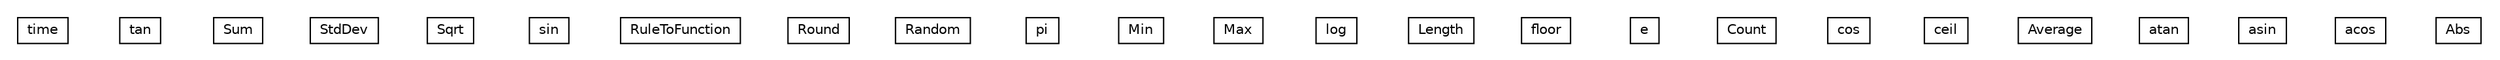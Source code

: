 #!/usr/local/bin/dot
#
# Class diagram 
# Generated by UMLGraph version R5_6 (http://www.umlgraph.org/)
#

digraph G {
	edge [fontname="Helvetica",fontsize=10,labelfontname="Helvetica",labelfontsize=10];
	node [fontname="Helvetica",fontsize=10,shape=plaintext];
	nodesep=0.25;
	ranksep=0.5;
	// jason.functions.time
	c3270 [label=<<table title="jason.functions.time" border="0" cellborder="1" cellspacing="0" cellpadding="2" port="p" href="./time.html">
		<tr><td><table border="0" cellspacing="0" cellpadding="1">
<tr><td align="center" balign="center"> time </td></tr>
		</table></td></tr>
		</table>>, URL="./time.html", fontname="Helvetica", fontcolor="black", fontsize=10.0];
	// jason.functions.tan
	c3271 [label=<<table title="jason.functions.tan" border="0" cellborder="1" cellspacing="0" cellpadding="2" port="p" href="./tan.html">
		<tr><td><table border="0" cellspacing="0" cellpadding="1">
<tr><td align="center" balign="center"> tan </td></tr>
		</table></td></tr>
		</table>>, URL="./tan.html", fontname="Helvetica", fontcolor="black", fontsize=10.0];
	// jason.functions.Sum
	c3272 [label=<<table title="jason.functions.Sum" border="0" cellborder="1" cellspacing="0" cellpadding="2" port="p" href="./Sum.html">
		<tr><td><table border="0" cellspacing="0" cellpadding="1">
<tr><td align="center" balign="center"> Sum </td></tr>
		</table></td></tr>
		</table>>, URL="./Sum.html", fontname="Helvetica", fontcolor="black", fontsize=10.0];
	// jason.functions.StdDev
	c3273 [label=<<table title="jason.functions.StdDev" border="0" cellborder="1" cellspacing="0" cellpadding="2" port="p" href="./StdDev.html">
		<tr><td><table border="0" cellspacing="0" cellpadding="1">
<tr><td align="center" balign="center"> StdDev </td></tr>
		</table></td></tr>
		</table>>, URL="./StdDev.html", fontname="Helvetica", fontcolor="black", fontsize=10.0];
	// jason.functions.Sqrt
	c3274 [label=<<table title="jason.functions.Sqrt" border="0" cellborder="1" cellspacing="0" cellpadding="2" port="p" href="./Sqrt.html">
		<tr><td><table border="0" cellspacing="0" cellpadding="1">
<tr><td align="center" balign="center"> Sqrt </td></tr>
		</table></td></tr>
		</table>>, URL="./Sqrt.html", fontname="Helvetica", fontcolor="black", fontsize=10.0];
	// jason.functions.sin
	c3275 [label=<<table title="jason.functions.sin" border="0" cellborder="1" cellspacing="0" cellpadding="2" port="p" href="./sin.html">
		<tr><td><table border="0" cellspacing="0" cellpadding="1">
<tr><td align="center" balign="center"> sin </td></tr>
		</table></td></tr>
		</table>>, URL="./sin.html", fontname="Helvetica", fontcolor="black", fontsize=10.0];
	// jason.functions.RuleToFunction
	c3276 [label=<<table title="jason.functions.RuleToFunction" border="0" cellborder="1" cellspacing="0" cellpadding="2" port="p" href="./RuleToFunction.html">
		<tr><td><table border="0" cellspacing="0" cellpadding="1">
<tr><td align="center" balign="center"> RuleToFunction </td></tr>
		</table></td></tr>
		</table>>, URL="./RuleToFunction.html", fontname="Helvetica", fontcolor="black", fontsize=10.0];
	// jason.functions.Round
	c3277 [label=<<table title="jason.functions.Round" border="0" cellborder="1" cellspacing="0" cellpadding="2" port="p" href="./Round.html">
		<tr><td><table border="0" cellspacing="0" cellpadding="1">
<tr><td align="center" balign="center"> Round </td></tr>
		</table></td></tr>
		</table>>, URL="./Round.html", fontname="Helvetica", fontcolor="black", fontsize=10.0];
	// jason.functions.Random
	c3278 [label=<<table title="jason.functions.Random" border="0" cellborder="1" cellspacing="0" cellpadding="2" port="p" href="./Random.html">
		<tr><td><table border="0" cellspacing="0" cellpadding="1">
<tr><td align="center" balign="center"> Random </td></tr>
		</table></td></tr>
		</table>>, URL="./Random.html", fontname="Helvetica", fontcolor="black", fontsize=10.0];
	// jason.functions.pi
	c3279 [label=<<table title="jason.functions.pi" border="0" cellborder="1" cellspacing="0" cellpadding="2" port="p" href="./pi.html">
		<tr><td><table border="0" cellspacing="0" cellpadding="1">
<tr><td align="center" balign="center"> pi </td></tr>
		</table></td></tr>
		</table>>, URL="./pi.html", fontname="Helvetica", fontcolor="black", fontsize=10.0];
	// jason.functions.Min
	c3280 [label=<<table title="jason.functions.Min" border="0" cellborder="1" cellspacing="0" cellpadding="2" port="p" href="./Min.html">
		<tr><td><table border="0" cellspacing="0" cellpadding="1">
<tr><td align="center" balign="center"> Min </td></tr>
		</table></td></tr>
		</table>>, URL="./Min.html", fontname="Helvetica", fontcolor="black", fontsize=10.0];
	// jason.functions.Max
	c3281 [label=<<table title="jason.functions.Max" border="0" cellborder="1" cellspacing="0" cellpadding="2" port="p" href="./Max.html">
		<tr><td><table border="0" cellspacing="0" cellpadding="1">
<tr><td align="center" balign="center"> Max </td></tr>
		</table></td></tr>
		</table>>, URL="./Max.html", fontname="Helvetica", fontcolor="black", fontsize=10.0];
	// jason.functions.log
	c3282 [label=<<table title="jason.functions.log" border="0" cellborder="1" cellspacing="0" cellpadding="2" port="p" href="./log.html">
		<tr><td><table border="0" cellspacing="0" cellpadding="1">
<tr><td align="center" balign="center"> log </td></tr>
		</table></td></tr>
		</table>>, URL="./log.html", fontname="Helvetica", fontcolor="black", fontsize=10.0];
	// jason.functions.Length
	c3283 [label=<<table title="jason.functions.Length" border="0" cellborder="1" cellspacing="0" cellpadding="2" port="p" href="./Length.html">
		<tr><td><table border="0" cellspacing="0" cellpadding="1">
<tr><td align="center" balign="center"> Length </td></tr>
		</table></td></tr>
		</table>>, URL="./Length.html", fontname="Helvetica", fontcolor="black", fontsize=10.0];
	// jason.functions.floor
	c3284 [label=<<table title="jason.functions.floor" border="0" cellborder="1" cellspacing="0" cellpadding="2" port="p" href="./floor.html">
		<tr><td><table border="0" cellspacing="0" cellpadding="1">
<tr><td align="center" balign="center"> floor </td></tr>
		</table></td></tr>
		</table>>, URL="./floor.html", fontname="Helvetica", fontcolor="black", fontsize=10.0];
	// jason.functions.e
	c3285 [label=<<table title="jason.functions.e" border="0" cellborder="1" cellspacing="0" cellpadding="2" port="p" href="./e.html">
		<tr><td><table border="0" cellspacing="0" cellpadding="1">
<tr><td align="center" balign="center"> e </td></tr>
		</table></td></tr>
		</table>>, URL="./e.html", fontname="Helvetica", fontcolor="black", fontsize=10.0];
	// jason.functions.Count
	c3286 [label=<<table title="jason.functions.Count" border="0" cellborder="1" cellspacing="0" cellpadding="2" port="p" href="./Count.html">
		<tr><td><table border="0" cellspacing="0" cellpadding="1">
<tr><td align="center" balign="center"> Count </td></tr>
		</table></td></tr>
		</table>>, URL="./Count.html", fontname="Helvetica", fontcolor="black", fontsize=10.0];
	// jason.functions.cos
	c3287 [label=<<table title="jason.functions.cos" border="0" cellborder="1" cellspacing="0" cellpadding="2" port="p" href="./cos.html">
		<tr><td><table border="0" cellspacing="0" cellpadding="1">
<tr><td align="center" balign="center"> cos </td></tr>
		</table></td></tr>
		</table>>, URL="./cos.html", fontname="Helvetica", fontcolor="black", fontsize=10.0];
	// jason.functions.ceil
	c3288 [label=<<table title="jason.functions.ceil" border="0" cellborder="1" cellspacing="0" cellpadding="2" port="p" href="./ceil.html">
		<tr><td><table border="0" cellspacing="0" cellpadding="1">
<tr><td align="center" balign="center"> ceil </td></tr>
		</table></td></tr>
		</table>>, URL="./ceil.html", fontname="Helvetica", fontcolor="black", fontsize=10.0];
	// jason.functions.Average
	c3289 [label=<<table title="jason.functions.Average" border="0" cellborder="1" cellspacing="0" cellpadding="2" port="p" href="./Average.html">
		<tr><td><table border="0" cellspacing="0" cellpadding="1">
<tr><td align="center" balign="center"> Average </td></tr>
		</table></td></tr>
		</table>>, URL="./Average.html", fontname="Helvetica", fontcolor="black", fontsize=10.0];
	// jason.functions.atan
	c3290 [label=<<table title="jason.functions.atan" border="0" cellborder="1" cellspacing="0" cellpadding="2" port="p" href="./atan.html">
		<tr><td><table border="0" cellspacing="0" cellpadding="1">
<tr><td align="center" balign="center"> atan </td></tr>
		</table></td></tr>
		</table>>, URL="./atan.html", fontname="Helvetica", fontcolor="black", fontsize=10.0];
	// jason.functions.asin
	c3291 [label=<<table title="jason.functions.asin" border="0" cellborder="1" cellspacing="0" cellpadding="2" port="p" href="./asin.html">
		<tr><td><table border="0" cellspacing="0" cellpadding="1">
<tr><td align="center" balign="center"> asin </td></tr>
		</table></td></tr>
		</table>>, URL="./asin.html", fontname="Helvetica", fontcolor="black", fontsize=10.0];
	// jason.functions.acos
	c3292 [label=<<table title="jason.functions.acos" border="0" cellborder="1" cellspacing="0" cellpadding="2" port="p" href="./acos.html">
		<tr><td><table border="0" cellspacing="0" cellpadding="1">
<tr><td align="center" balign="center"> acos </td></tr>
		</table></td></tr>
		</table>>, URL="./acos.html", fontname="Helvetica", fontcolor="black", fontsize=10.0];
	// jason.functions.Abs
	c3293 [label=<<table title="jason.functions.Abs" border="0" cellborder="1" cellspacing="0" cellpadding="2" port="p" href="./Abs.html">
		<tr><td><table border="0" cellspacing="0" cellpadding="1">
<tr><td align="center" balign="center"> Abs </td></tr>
		</table></td></tr>
		</table>>, URL="./Abs.html", fontname="Helvetica", fontcolor="black", fontsize=10.0];
}

